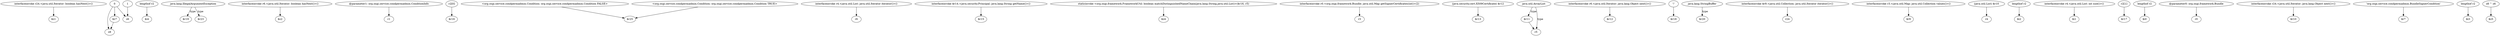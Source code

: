digraph g {
0[label="interfaceinvoke r24.<java.util.Iterator: boolean hasNext()>()"]
1[label="$z1"]
0->1[label=""]
2[label="0"]
3[label="z8"]
2->3[label=""]
4[label="lengthof r2"]
5[label="$i4"]
4->5[label=""]
6[label="java.lang.IllegalArgumentException"]
7[label="$r19"]
6->7[label="type"]
8[label="$r23"]
6->8[label="type"]
9[label="interfaceinvoke r6.<java.util.Iterator: boolean hasNext()>()"]
10[label="$z2"]
9->10[label=""]
11[label="$z7"]
11->3[label=""]
12[label="@parameter1: org.osgi.service.condpermadmin.ConditionInfo"]
13[label="r1"]
12->13[label=""]
14[label="r2[0]"]
15[label="$r16"]
14->15[label=""]
16[label="<org.osgi.service.condpermadmin.Condition: org.osgi.service.condpermadmin.Condition FALSE>"]
17[label="$r25"]
16->17[label=""]
18[label="interfaceinvoke r4.<java.util.List: java.util.Iterator iterator()>()"]
19[label="r6"]
18->19[label=""]
20[label="interfaceinvoke $r14.<java.security.Principal: java.lang.String getName()>()"]
21[label="$r15"]
20->21[label=""]
22[label="staticinvoke <org.osgi.framework.FrameworkUtil: boolean matchDistinguishedNameChain(java.lang.String,java.util.List)>($r16, r5)"]
23[label="$z4"]
22->23[label=""]
24[label="interfaceinvoke r0.<org.osgi.framework.Bundle: java.util.Map getSignerCertificates(int)>(2)"]
25[label="r3"]
24->25[label=""]
26[label="(java.security.cert.X509Certificate) $r12"]
27[label="$r13"]
26->27[label=""]
28[label="$r11"]
29[label="r5"]
28->29[label=""]
30[label="interfaceinvoke r6.<java.util.Iterator: java.lang.Object next()>()"]
31[label="$r12"]
30->31[label=""]
32[label="'!'"]
33[label="$r18"]
32->33[label=""]
34[label="java.lang.StringBuffer"]
35[label="$r20"]
34->35[label="type"]
36[label="interfaceinvoke $r9.<java.util.Collection: java.util.Iterator iterator()>()"]
37[label="r24"]
36->37[label=""]
38[label="java.util.ArrayList"]
38->29[label="type"]
39[label="interfaceinvoke r3.<java.util.Map: java.util.Collection values()>()"]
40[label="$r9"]
39->40[label=""]
41[label="(java.util.List) $r10"]
42[label="r4"]
41->42[label=""]
38->28[label="type"]
43[label="lengthof r2"]
44[label="$i2"]
43->44[label=""]
45[label="interfaceinvoke r4.<java.util.List: int size()>()"]
46[label="$i1"]
45->46[label=""]
47[label="r2[1]"]
48[label="$r17"]
47->48[label=""]
49[label="lengthof r2"]
50[label="$i0"]
49->50[label=""]
51[label="@parameter0: org.osgi.framework.Bundle"]
52[label="r0"]
51->52[label=""]
53[label="interfaceinvoke r24.<java.util.Iterator: java.lang.Object next()>()"]
54[label="$r10"]
53->54[label=""]
55[label="'org.osgi.service.condpermadmin.BundleSignerCondition'"]
56[label="$r7"]
55->56[label=""]
57[label="lengthof r2"]
58[label="$i3"]
57->58[label=""]
59[label="z8 ^ z6"]
60[label="$z5"]
59->60[label=""]
2->11[label=""]
61[label="<org.osgi.service.condpermadmin.Condition: org.osgi.service.condpermadmin.Condition TRUE>"]
61->17[label=""]
62[label="z6"]
2->62[label=""]
63[label="1"]
63->62[label=""]
}